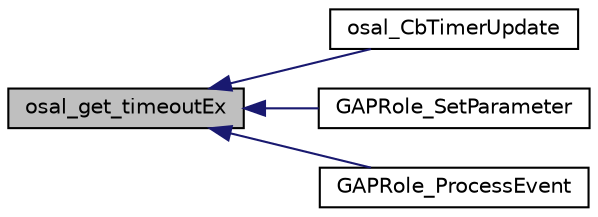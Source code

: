 digraph "osal_get_timeoutEx"
{
  edge [fontname="Helvetica",fontsize="10",labelfontname="Helvetica",labelfontsize="10"];
  node [fontname="Helvetica",fontsize="10",shape=record];
  rankdir="LR";
  Node1 [label="osal_get_timeoutEx",height=0.2,width=0.4,color="black", fillcolor="grey75", style="filled" fontcolor="black"];
  Node1 -> Node2 [dir="back",color="midnightblue",fontsize="10",style="solid",fontname="Helvetica"];
  Node2 [label="osal_CbTimerUpdate",height=0.2,width=0.4,color="black", fillcolor="white", style="filled",URL="$osal__cbtimer_8h.html#a4f61e96ba8327af5cd5ce041379dc069"];
  Node1 -> Node3 [dir="back",color="midnightblue",fontsize="10",style="solid",fontname="Helvetica"];
  Node3 [label="GAPRole_SetParameter",height=0.2,width=0.4,color="black", fillcolor="white", style="filled",URL="$group___g_a_p_r_o_l_e_s___b_r_o_a_d_c_a_s_t_e_r___a_p_i.html#ga951a64ccae7a5c1373642836d2afd4ce",tooltip="Set a GAP Role parameter. "];
  Node1 -> Node4 [dir="back",color="midnightblue",fontsize="10",style="solid",fontname="Helvetica"];
  Node4 [label="GAPRole_ProcessEvent",height=0.2,width=0.4,color="black", fillcolor="white", style="filled",URL="$peripheral_broadcaster_8c.html#a17663b237f27642765ec9ca1f5cb63c4"];
}
